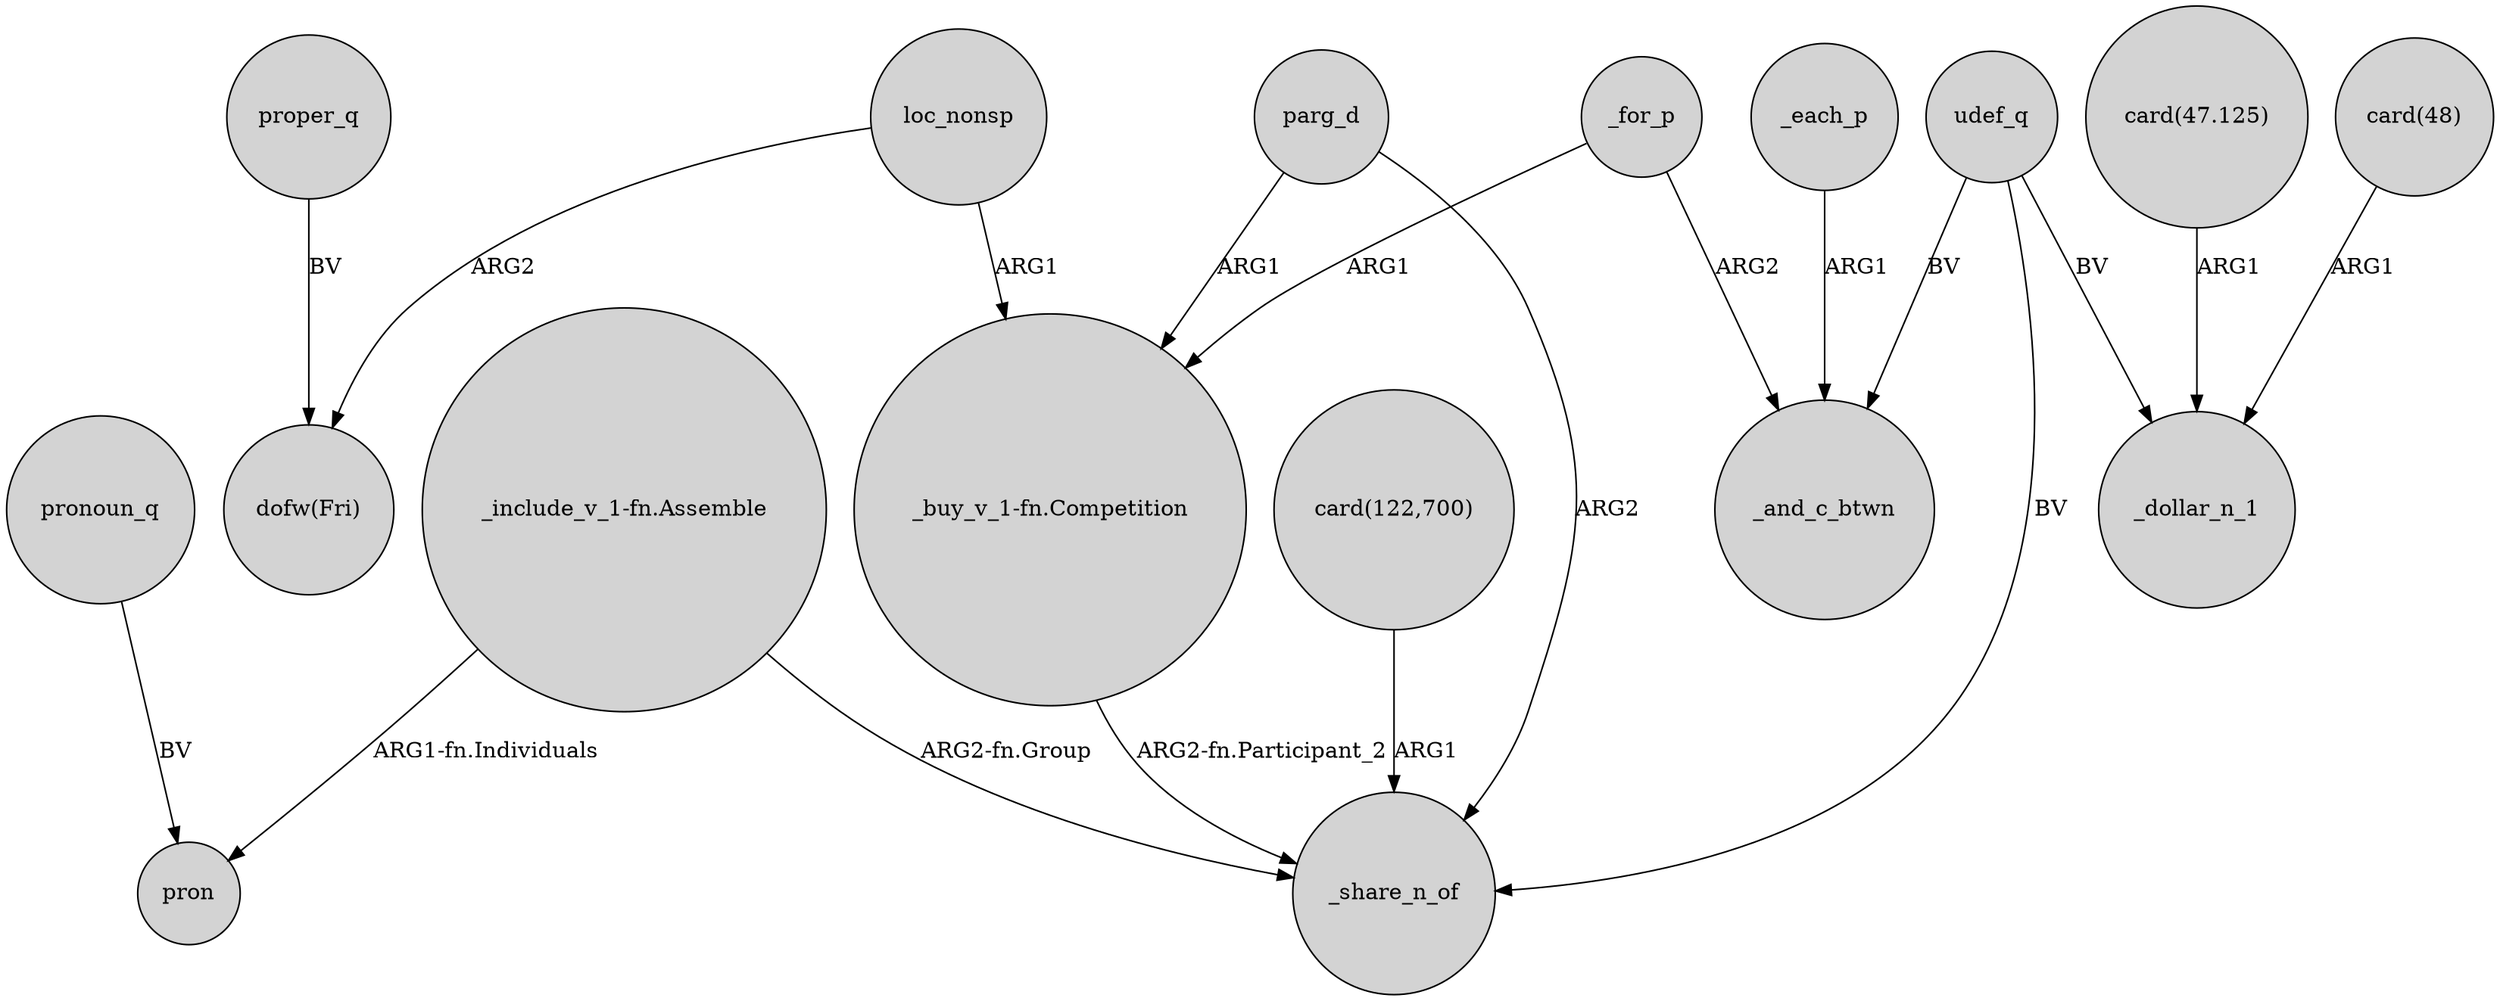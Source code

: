 digraph {
	node [shape=circle style=filled]
	"_include_v_1-fn.Assemble" -> pron [label="ARG1-fn.Individuals"]
	_for_p -> _and_c_btwn [label=ARG2]
	parg_d -> _share_n_of [label=ARG2]
	"_buy_v_1-fn.Competition" -> _share_n_of [label="ARG2-fn.Participant_2"]
	loc_nonsp -> "_buy_v_1-fn.Competition" [label=ARG1]
	udef_q -> _share_n_of [label=BV]
	proper_q -> "dofw(Fri)" [label=BV]
	udef_q -> _dollar_n_1 [label=BV]
	udef_q -> _and_c_btwn [label=BV]
	_each_p -> _and_c_btwn [label=ARG1]
	"card(122,700)" -> _share_n_of [label=ARG1]
	parg_d -> "_buy_v_1-fn.Competition" [label=ARG1]
	_for_p -> "_buy_v_1-fn.Competition" [label=ARG1]
	loc_nonsp -> "dofw(Fri)" [label=ARG2]
	"_include_v_1-fn.Assemble" -> _share_n_of [label="ARG2-fn.Group"]
	"card(47.125)" -> _dollar_n_1 [label=ARG1]
	pronoun_q -> pron [label=BV]
	"card(48)" -> _dollar_n_1 [label=ARG1]
}
